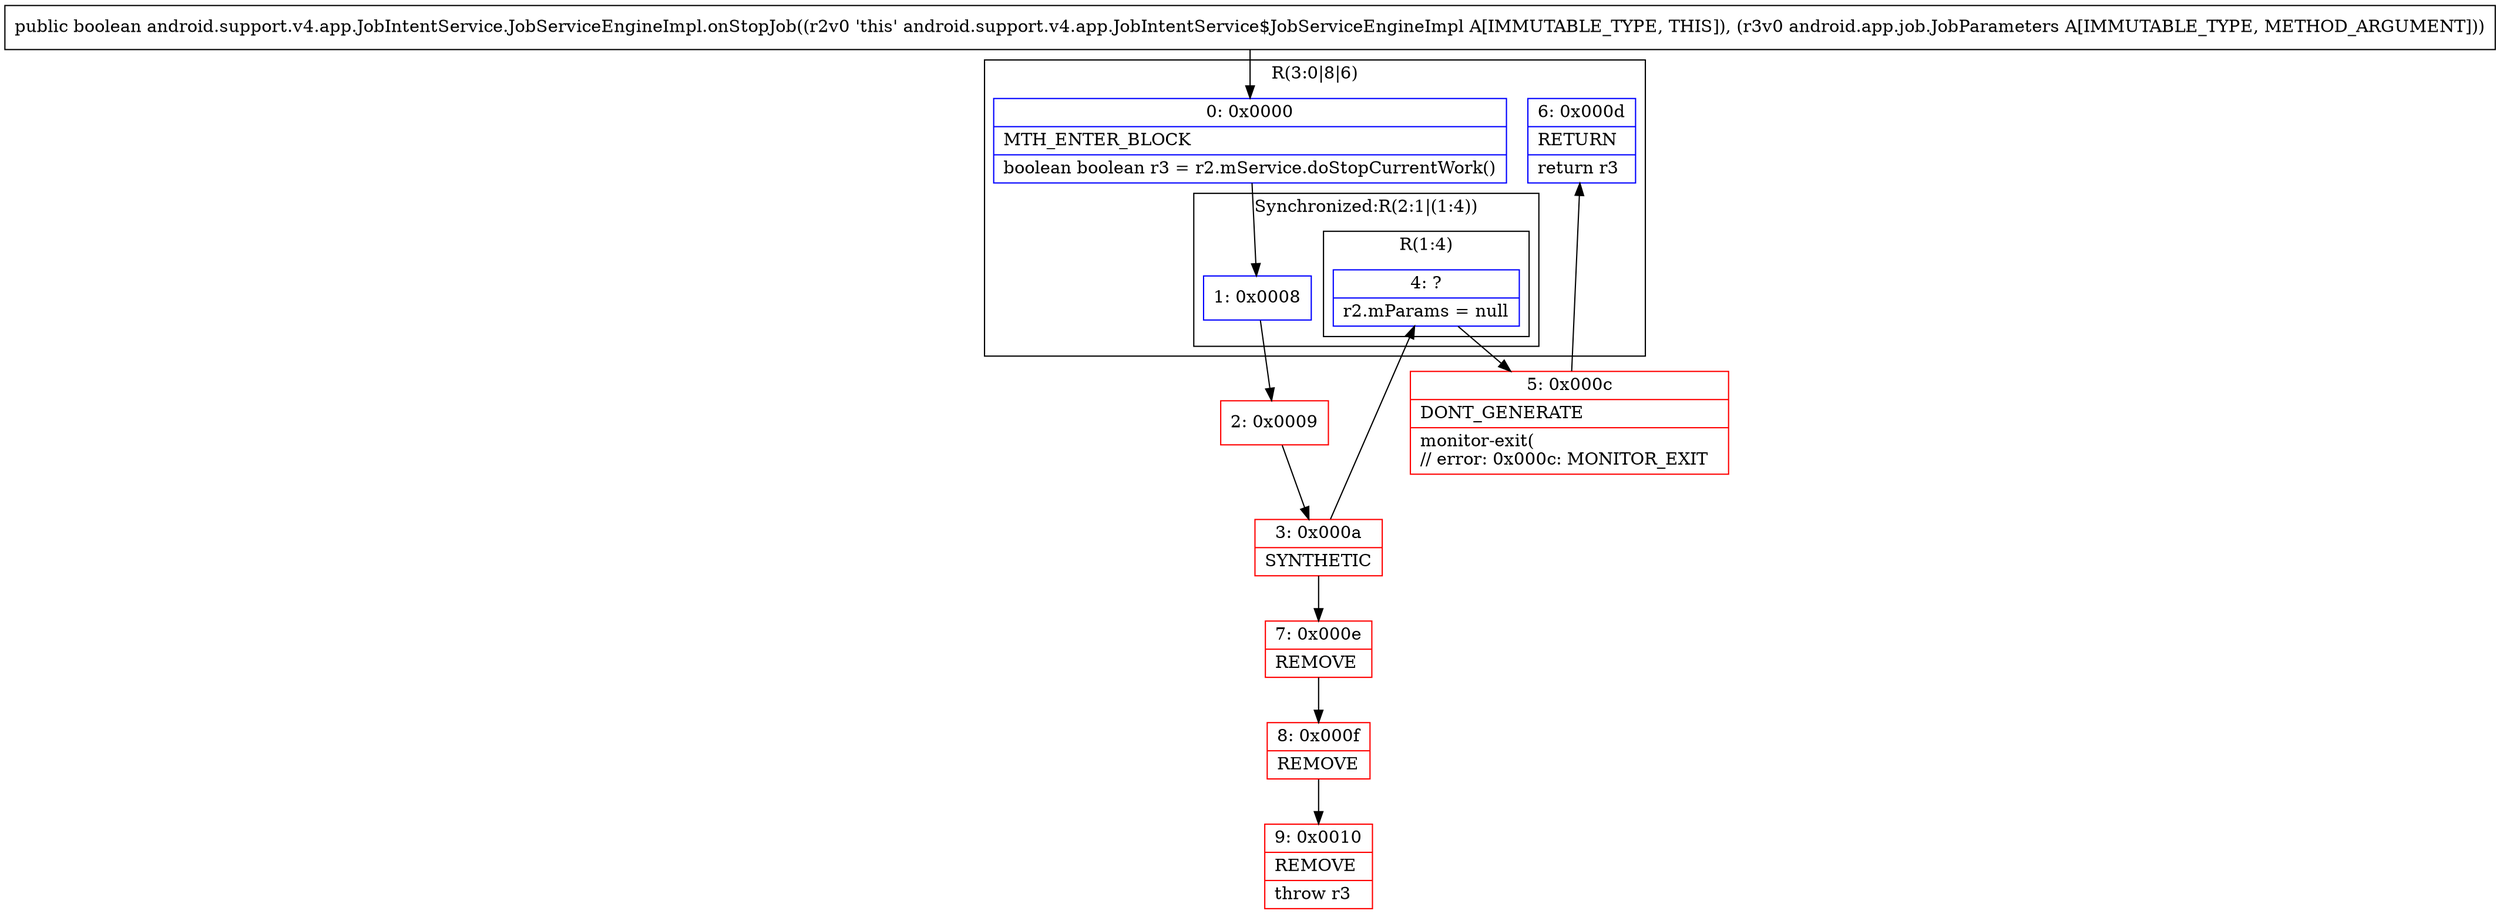 digraph "CFG forandroid.support.v4.app.JobIntentService.JobServiceEngineImpl.onStopJob(Landroid\/app\/job\/JobParameters;)Z" {
subgraph cluster_Region_164328353 {
label = "R(3:0|8|6)";
node [shape=record,color=blue];
Node_0 [shape=record,label="{0\:\ 0x0000|MTH_ENTER_BLOCK\l|boolean boolean r3 = r2.mService.doStopCurrentWork()\l}"];
subgraph cluster_SynchronizedRegion_478073524 {
label = "Synchronized:R(2:1|(1:4))";
node [shape=record,color=blue];
Node_1 [shape=record,label="{1\:\ 0x0008}"];
subgraph cluster_Region_79827419 {
label = "R(1:4)";
node [shape=record,color=blue];
Node_4 [shape=record,label="{4\:\ ?|r2.mParams = null\l}"];
}
}
Node_6 [shape=record,label="{6\:\ 0x000d|RETURN\l|return r3\l}"];
}
Node_2 [shape=record,color=red,label="{2\:\ 0x0009}"];
Node_3 [shape=record,color=red,label="{3\:\ 0x000a|SYNTHETIC\l}"];
Node_5 [shape=record,color=red,label="{5\:\ 0x000c|DONT_GENERATE\l|monitor\-exit(\l\/\/ error: 0x000c: MONITOR_EXIT  \l}"];
Node_7 [shape=record,color=red,label="{7\:\ 0x000e|REMOVE\l}"];
Node_8 [shape=record,color=red,label="{8\:\ 0x000f|REMOVE\l}"];
Node_9 [shape=record,color=red,label="{9\:\ 0x0010|REMOVE\l|throw r3\l}"];
MethodNode[shape=record,label="{public boolean android.support.v4.app.JobIntentService.JobServiceEngineImpl.onStopJob((r2v0 'this' android.support.v4.app.JobIntentService$JobServiceEngineImpl A[IMMUTABLE_TYPE, THIS]), (r3v0 android.app.job.JobParameters A[IMMUTABLE_TYPE, METHOD_ARGUMENT])) }"];
MethodNode -> Node_0;
Node_0 -> Node_1;
Node_1 -> Node_2;
Node_4 -> Node_5;
Node_2 -> Node_3;
Node_3 -> Node_4;
Node_3 -> Node_7;
Node_5 -> Node_6;
Node_7 -> Node_8;
Node_8 -> Node_9;
}

